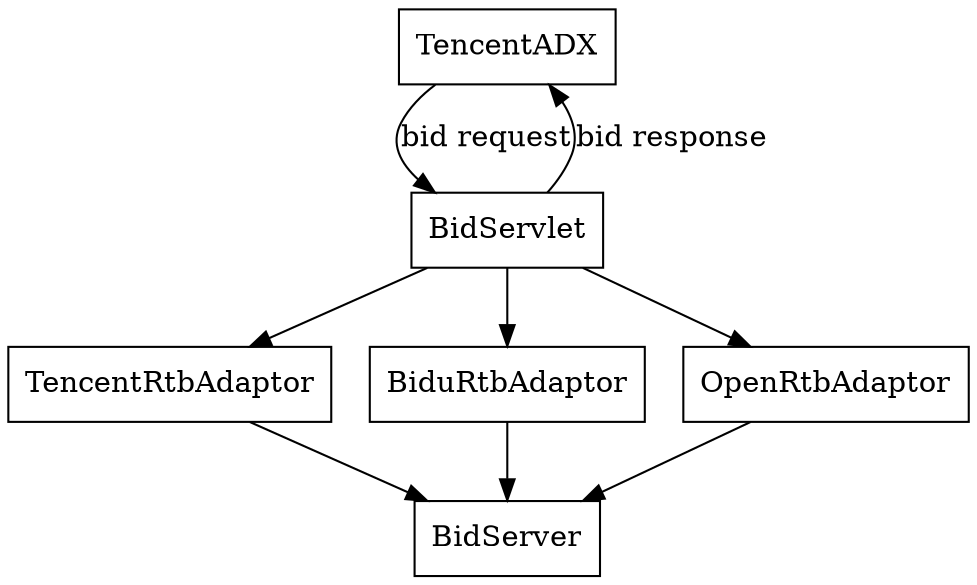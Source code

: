 digraph Tencent {
	node [shape="record"];
	edge [style="solid"];
	//layout="neato";
	//edge [style="dashed"];
	//rotate=90;

	TencentADX;

	BidServlet;
	BidServer;
	TencentRtbAdaptor;
	BiduRtbAdaptor;
	OpenRtbAdaptor;


	TencentADX->BidServlet [label="bid request"];
	BidServlet->TencentADX [label="bid response"];
	BidServlet->{BiduRtbAdaptor,OpenRtbAdaptor,TencentRtbAdaptor}->BidServer;
}